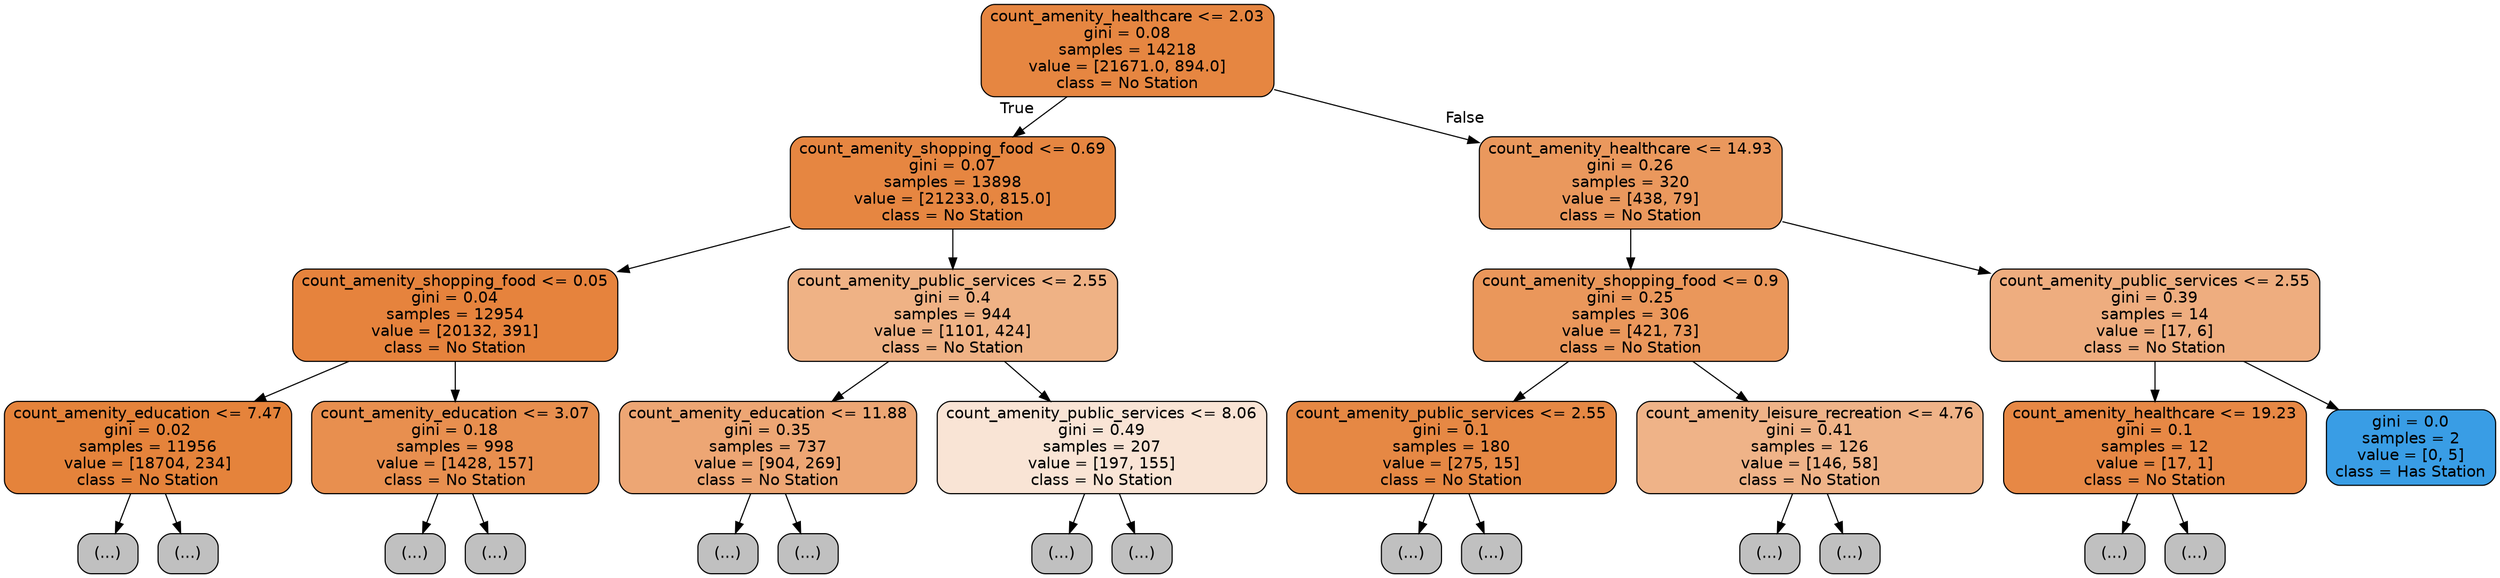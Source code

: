 digraph Tree {
node [shape=box, style="filled, rounded", color="black", fontname="helvetica"] ;
edge [fontname="helvetica"] ;
0 [label="count_amenity_healthcare <= 2.03\ngini = 0.08\nsamples = 14218\nvalue = [21671.0, 894.0]\nclass = No Station", fillcolor="#e68641"] ;
1 [label="count_amenity_shopping_food <= 0.69\ngini = 0.07\nsamples = 13898\nvalue = [21233.0, 815.0]\nclass = No Station", fillcolor="#e68641"] ;
0 -> 1 [labeldistance=2.5, labelangle=45, headlabel="True"] ;
2 [label="count_amenity_shopping_food <= 0.05\ngini = 0.04\nsamples = 12954\nvalue = [20132, 391]\nclass = No Station", fillcolor="#e6833d"] ;
1 -> 2 ;
3 [label="count_amenity_education <= 7.47\ngini = 0.02\nsamples = 11956\nvalue = [18704, 234]\nclass = No Station", fillcolor="#e5833b"] ;
2 -> 3 ;
4 [label="(...)", fillcolor="#C0C0C0"] ;
3 -> 4 ;
95 [label="(...)", fillcolor="#C0C0C0"] ;
3 -> 95 ;
100 [label="count_amenity_education <= 3.07\ngini = 0.18\nsamples = 998\nvalue = [1428, 157]\nclass = No Station", fillcolor="#e88f4f"] ;
2 -> 100 ;
101 [label="(...)", fillcolor="#C0C0C0"] ;
100 -> 101 ;
210 [label="(...)", fillcolor="#C0C0C0"] ;
100 -> 210 ;
219 [label="count_amenity_public_services <= 2.55\ngini = 0.4\nsamples = 944\nvalue = [1101, 424]\nclass = No Station", fillcolor="#efb285"] ;
1 -> 219 ;
220 [label="count_amenity_education <= 11.88\ngini = 0.35\nsamples = 737\nvalue = [904, 269]\nclass = No Station", fillcolor="#eda674"] ;
219 -> 220 ;
221 [label="(...)", fillcolor="#C0C0C0"] ;
220 -> 221 ;
552 [label="(...)", fillcolor="#C0C0C0"] ;
220 -> 552 ;
559 [label="count_amenity_public_services <= 8.06\ngini = 0.49\nsamples = 207\nvalue = [197, 155]\nclass = No Station", fillcolor="#f9e4d5"] ;
219 -> 559 ;
560 [label="(...)", fillcolor="#C0C0C0"] ;
559 -> 560 ;
747 [label="(...)", fillcolor="#C0C0C0"] ;
559 -> 747 ;
798 [label="count_amenity_healthcare <= 14.93\ngini = 0.26\nsamples = 320\nvalue = [438, 79]\nclass = No Station", fillcolor="#ea985d"] ;
0 -> 798 [labeldistance=2.5, labelangle=-45, headlabel="False"] ;
799 [label="count_amenity_shopping_food <= 0.9\ngini = 0.25\nsamples = 306\nvalue = [421, 73]\nclass = No Station", fillcolor="#ea975b"] ;
798 -> 799 ;
800 [label="count_amenity_public_services <= 2.55\ngini = 0.1\nsamples = 180\nvalue = [275, 15]\nclass = No Station", fillcolor="#e68844"] ;
799 -> 800 ;
801 [label="(...)", fillcolor="#C0C0C0"] ;
800 -> 801 ;
864 [label="(...)", fillcolor="#C0C0C0"] ;
800 -> 864 ;
869 [label="count_amenity_leisure_recreation <= 4.76\ngini = 0.41\nsamples = 126\nvalue = [146, 58]\nclass = No Station", fillcolor="#efb388"] ;
799 -> 869 ;
870 [label="(...)", fillcolor="#C0C0C0"] ;
869 -> 870 ;
1013 [label="(...)", fillcolor="#C0C0C0"] ;
869 -> 1013 ;
1018 [label="count_amenity_public_services <= 2.55\ngini = 0.39\nsamples = 14\nvalue = [17, 6]\nclass = No Station", fillcolor="#eead7f"] ;
798 -> 1018 ;
1019 [label="count_amenity_healthcare <= 19.23\ngini = 0.1\nsamples = 12\nvalue = [17, 1]\nclass = No Station", fillcolor="#e78845"] ;
1018 -> 1019 ;
1020 [label="(...)", fillcolor="#C0C0C0"] ;
1019 -> 1020 ;
1023 [label="(...)", fillcolor="#C0C0C0"] ;
1019 -> 1023 ;
1024 [label="gini = 0.0\nsamples = 2\nvalue = [0, 5]\nclass = Has Station", fillcolor="#399de5"] ;
1018 -> 1024 ;
}